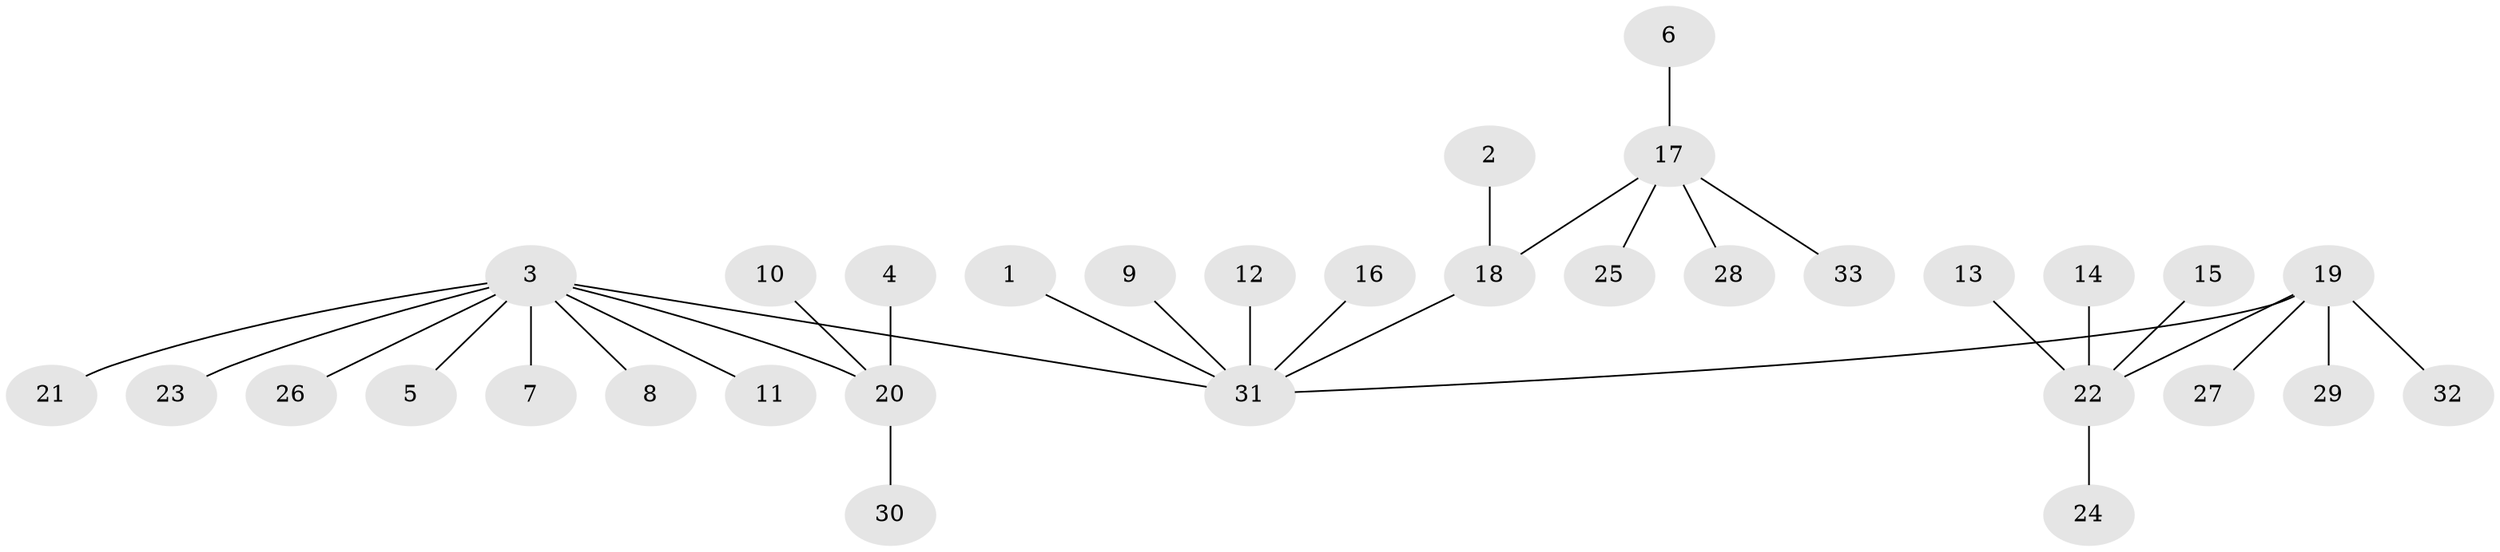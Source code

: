 // original degree distribution, {4: 0.06153846153846154, 6: 0.06153846153846154, 9: 0.015384615384615385, 1: 0.5538461538461539, 2: 0.26153846153846155, 3: 0.046153846153846156}
// Generated by graph-tools (version 1.1) at 2025/50/03/09/25 03:50:25]
// undirected, 33 vertices, 32 edges
graph export_dot {
graph [start="1"]
  node [color=gray90,style=filled];
  1;
  2;
  3;
  4;
  5;
  6;
  7;
  8;
  9;
  10;
  11;
  12;
  13;
  14;
  15;
  16;
  17;
  18;
  19;
  20;
  21;
  22;
  23;
  24;
  25;
  26;
  27;
  28;
  29;
  30;
  31;
  32;
  33;
  1 -- 31 [weight=1.0];
  2 -- 18 [weight=1.0];
  3 -- 5 [weight=1.0];
  3 -- 7 [weight=1.0];
  3 -- 8 [weight=1.0];
  3 -- 11 [weight=1.0];
  3 -- 20 [weight=1.0];
  3 -- 21 [weight=1.0];
  3 -- 23 [weight=1.0];
  3 -- 26 [weight=1.0];
  3 -- 31 [weight=1.0];
  4 -- 20 [weight=1.0];
  6 -- 17 [weight=1.0];
  9 -- 31 [weight=1.0];
  10 -- 20 [weight=1.0];
  12 -- 31 [weight=1.0];
  13 -- 22 [weight=1.0];
  14 -- 22 [weight=1.0];
  15 -- 22 [weight=1.0];
  16 -- 31 [weight=1.0];
  17 -- 18 [weight=1.0];
  17 -- 25 [weight=1.0];
  17 -- 28 [weight=1.0];
  17 -- 33 [weight=1.0];
  18 -- 31 [weight=1.0];
  19 -- 22 [weight=1.0];
  19 -- 27 [weight=1.0];
  19 -- 29 [weight=1.0];
  19 -- 31 [weight=1.0];
  19 -- 32 [weight=1.0];
  20 -- 30 [weight=1.0];
  22 -- 24 [weight=1.0];
}
